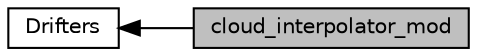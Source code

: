 digraph "cloud_interpolator_mod"
{
  edge [fontname="Helvetica",fontsize="10",labelfontname="Helvetica",labelfontsize="10"];
  node [fontname="Helvetica",fontsize="10",shape=box];
  rankdir=LR;
  Node1 [label="cloud_interpolator_mod",height=0.2,width=0.4,color="black", fillcolor="grey75", style="filled", fontcolor="black",tooltip="Cloud interpolation routines for use in drifters_mod."];
  Node2 [label="Drifters",height=0.2,width=0.4,color="black", fillcolor="white", style="filled",URL="$group__drifters.html",tooltip="Modules and associated files in the drifters directory."];
  Node2->Node1 [shape=plaintext, dir="back", style="solid"];
}
